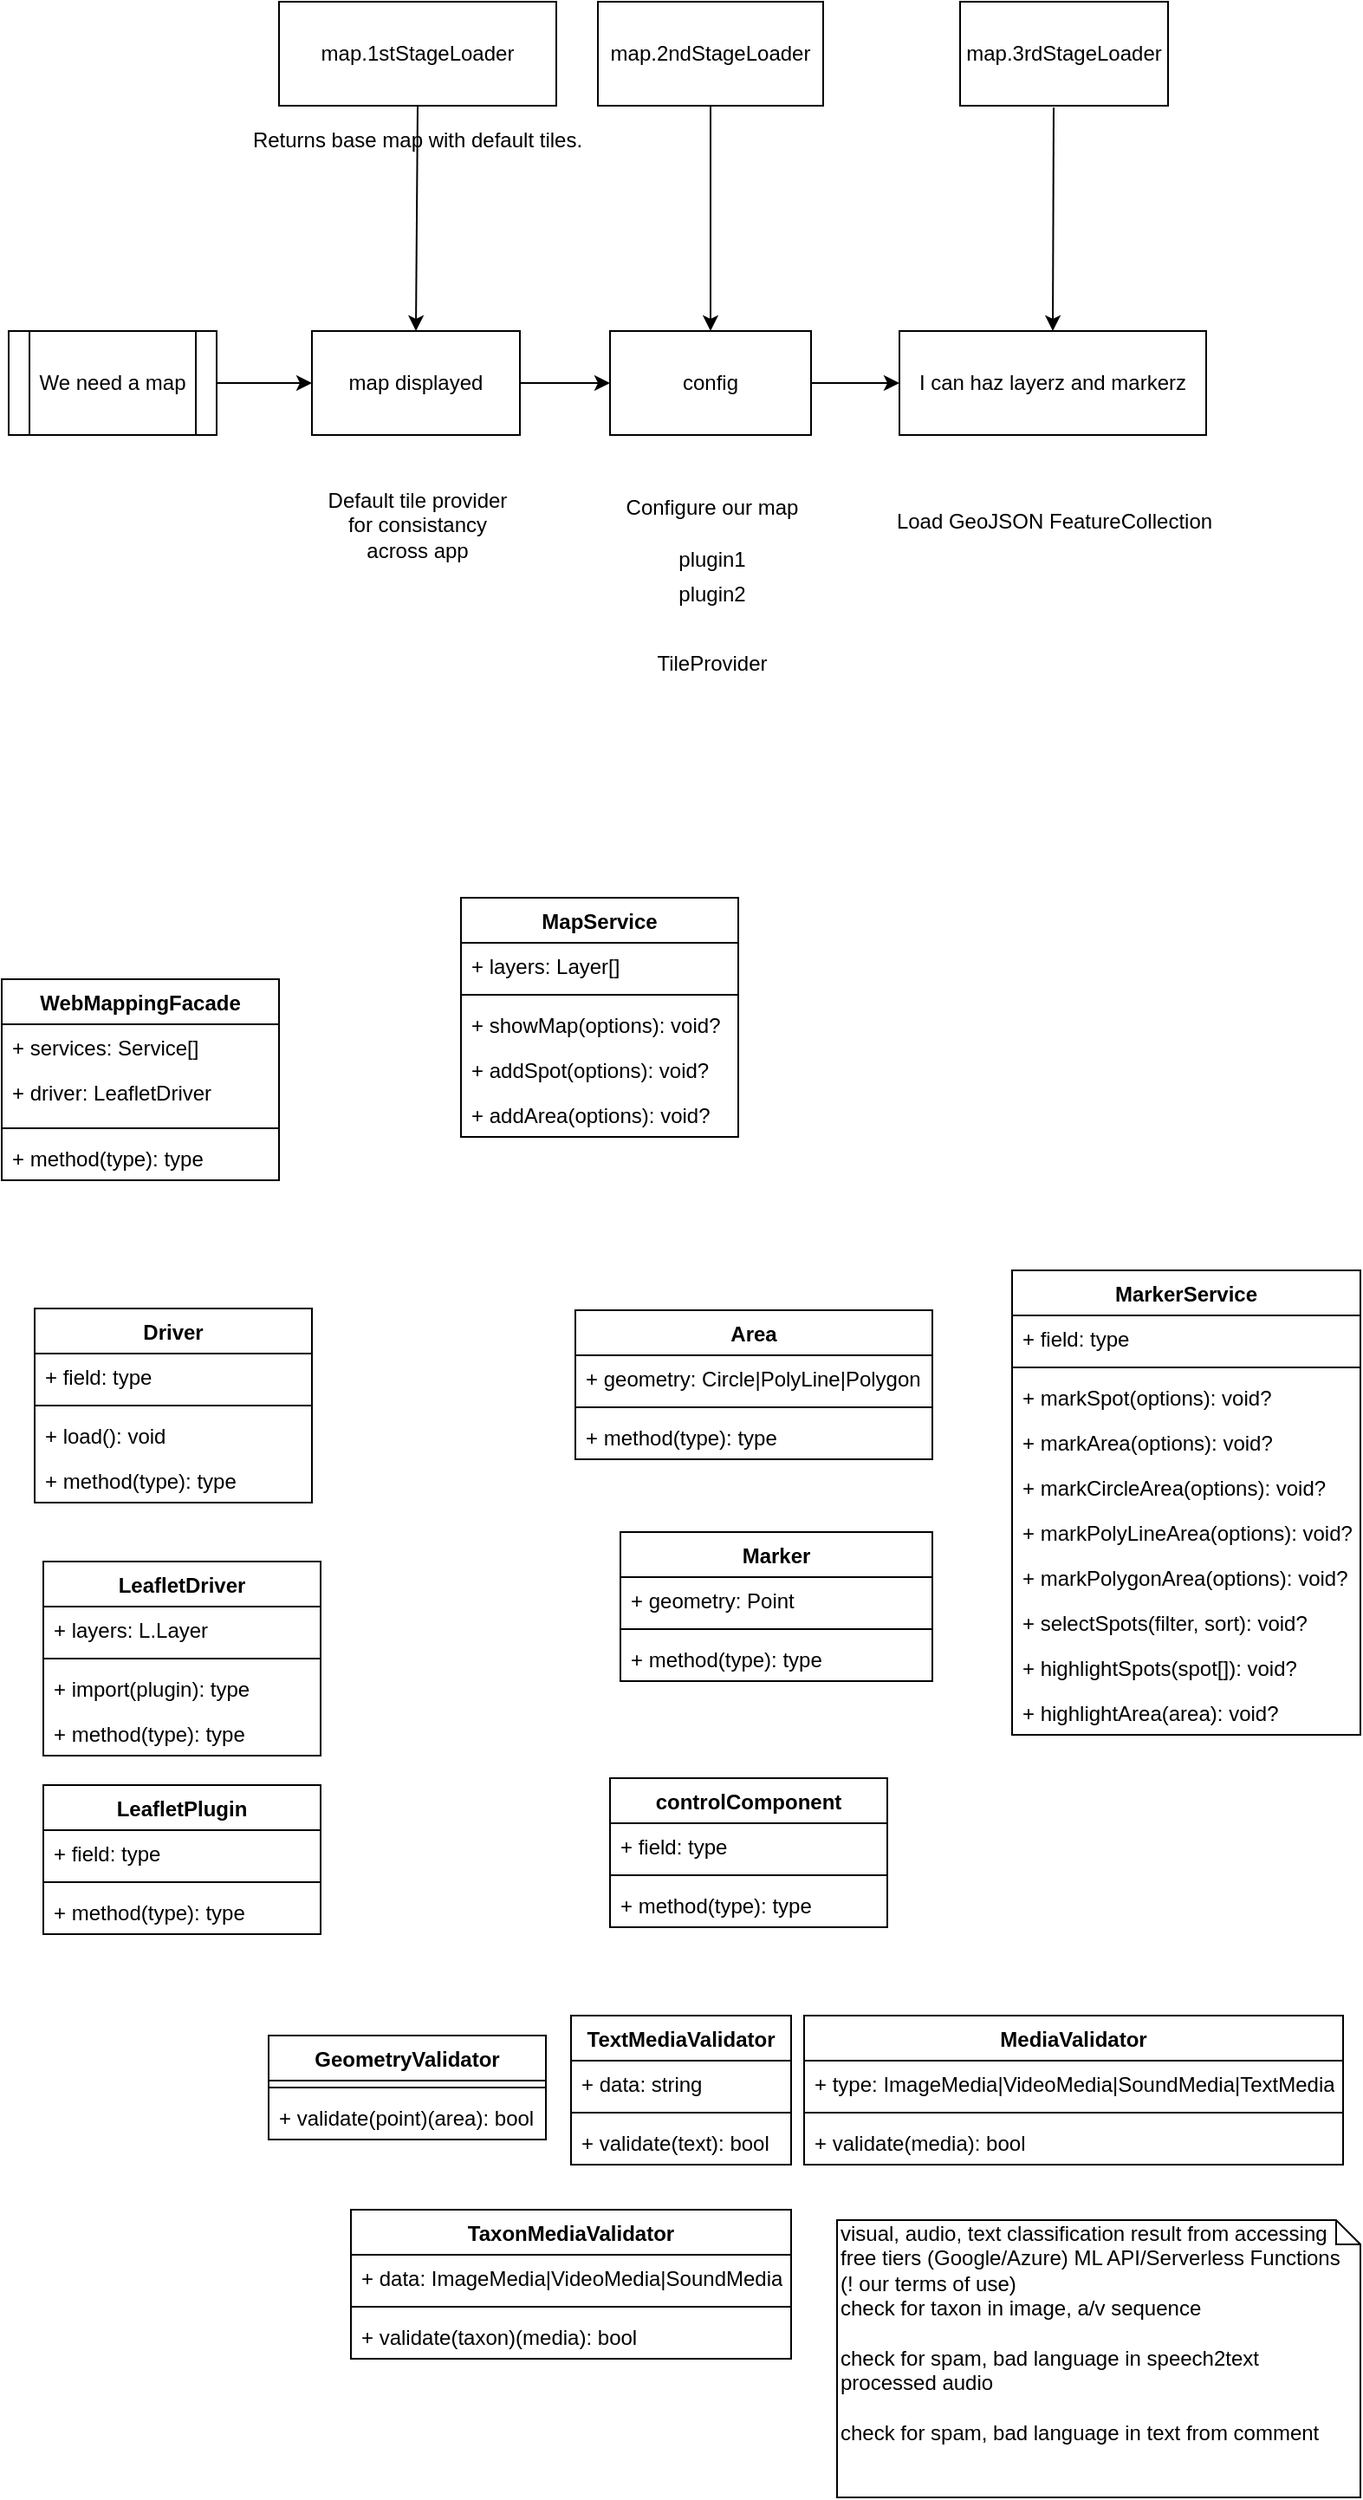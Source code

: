 <mxfile version="11.2.9" type="github" pages="1"><diagram id="44WcxMTBLlu7_FIOmo0_" name="Page-1"><mxGraphModel dx="1102" dy="521" grid="1" gridSize="10" guides="1" tooltips="1" connect="1" arrows="1" fold="1" page="1" pageScale="1" pageWidth="827" pageHeight="1169" math="0" shadow="0"><root><mxCell id="0"/><mxCell id="1" parent="0"/><mxCell id="wG6RrVICuDMRw2_Vimoa-1" value="" style="endArrow=classic;html=1;exitX=1;exitY=0.5;exitDx=0;exitDy=0;entryX=0;entryY=0.5;entryDx=0;entryDy=0;" edge="1" parent="1" source="wG6RrVICuDMRw2_Vimoa-31" target="wG6RrVICuDMRw2_Vimoa-5"><mxGeometry width="50" height="50" relative="1" as="geometry"><mxPoint x="10" y="390" as="sourcePoint"/><mxPoint x="60" y="340" as="targetPoint"/></mxGeometry></mxCell><mxCell id="wG6RrVICuDMRw2_Vimoa-2" value="" style="endArrow=classic;html=1;exitX=1;exitY=0.5;exitDx=0;exitDy=0;entryX=0;entryY=0.5;entryDx=0;entryDy=0;" edge="1" parent="1" source="wG6RrVICuDMRw2_Vimoa-5" target="wG6RrVICuDMRw2_Vimoa-20"><mxGeometry width="50" height="50" relative="1" as="geometry"><mxPoint x="20" y="480" as="sourcePoint"/><mxPoint x="70" y="430" as="targetPoint"/></mxGeometry></mxCell><mxCell id="wG6RrVICuDMRw2_Vimoa-3" value="" style="group" vertex="1" connectable="0" parent="1"><mxGeometry x="360" y="20" width="130" height="392" as="geometry"/></mxCell><mxCell id="wG6RrVICuDMRw2_Vimoa-4" value="" style="group" vertex="1" connectable="0" parent="wG6RrVICuDMRw2_Vimoa-3"><mxGeometry width="130" height="250" as="geometry"/></mxCell><mxCell id="wG6RrVICuDMRw2_Vimoa-5" value="config" style="rounded=0;whiteSpace=wrap;html=1;" vertex="1" parent="wG6RrVICuDMRw2_Vimoa-4"><mxGeometry x="7" y="190" width="116" height="60" as="geometry"/></mxCell><mxCell id="wG6RrVICuDMRw2_Vimoa-6" value="map.2ndStageLoader" style="rounded=0;whiteSpace=wrap;html=1;" vertex="1" parent="wG6RrVICuDMRw2_Vimoa-4"><mxGeometry width="130" height="60" as="geometry"/></mxCell><mxCell id="wG6RrVICuDMRw2_Vimoa-7" value="" style="endArrow=classic;html=1;entryX=0.5;entryY=0;entryDx=0;entryDy=0;exitX=0.5;exitY=1;exitDx=0;exitDy=0;" edge="1" parent="wG6RrVICuDMRw2_Vimoa-4" source="wG6RrVICuDMRw2_Vimoa-6" target="wG6RrVICuDMRw2_Vimoa-5"><mxGeometry width="50" height="50" relative="1" as="geometry"><mxPoint x="-340" y="470" as="sourcePoint"/><mxPoint x="-290" y="420" as="targetPoint"/></mxGeometry></mxCell><mxCell id="wG6RrVICuDMRw2_Vimoa-8" value="" style="group" vertex="1" connectable="0" parent="wG6RrVICuDMRw2_Vimoa-3"><mxGeometry x="8" y="282" width="116" height="110" as="geometry"/></mxCell><mxCell id="wG6RrVICuDMRw2_Vimoa-9" value="" style="group" vertex="1" connectable="0" parent="wG6RrVICuDMRw2_Vimoa-8"><mxGeometry width="116" height="110" as="geometry"/></mxCell><mxCell id="wG6RrVICuDMRw2_Vimoa-10" value="Configure our map" style="text;html=1;strokeColor=none;fillColor=none;align=center;verticalAlign=middle;whiteSpace=wrap;rounded=0;" vertex="1" parent="wG6RrVICuDMRw2_Vimoa-9"><mxGeometry width="116" height="20" as="geometry"/></mxCell><mxCell id="wG6RrVICuDMRw2_Vimoa-11" value="" style="group" vertex="1" connectable="0" parent="wG6RrVICuDMRw2_Vimoa-9"><mxGeometry x="5" y="30" width="106" height="80" as="geometry"/></mxCell><mxCell id="wG6RrVICuDMRw2_Vimoa-12" value="plugin1" style="text;html=1;strokeColor=none;fillColor=none;align=center;verticalAlign=middle;whiteSpace=wrap;rounded=0;" vertex="1" parent="wG6RrVICuDMRw2_Vimoa-11"><mxGeometry x="35" width="36" height="20" as="geometry"/></mxCell><mxCell id="wG6RrVICuDMRw2_Vimoa-13" style="edgeStyle=orthogonalEdgeStyle;rounded=0;orthogonalLoop=1;jettySize=auto;html=1;" edge="1" parent="wG6RrVICuDMRw2_Vimoa-11"><mxGeometry relative="1" as="geometry"><mxPoint x="85" y="20" as="sourcePoint"/><mxPoint x="85" y="20" as="targetPoint"/></mxGeometry></mxCell><mxCell id="wG6RrVICuDMRw2_Vimoa-14" value="plugin2" style="text;html=1;strokeColor=none;fillColor=none;align=center;verticalAlign=middle;whiteSpace=wrap;rounded=0;" vertex="1" parent="wG6RrVICuDMRw2_Vimoa-11"><mxGeometry x="35" y="20" width="36" height="20" as="geometry"/></mxCell><mxCell id="wG6RrVICuDMRw2_Vimoa-15" value="TileProvider" style="text;html=1;strokeColor=none;fillColor=none;align=center;verticalAlign=middle;whiteSpace=wrap;rounded=0;" vertex="1" parent="wG6RrVICuDMRw2_Vimoa-11"><mxGeometry y="60" width="106" height="20" as="geometry"/></mxCell><mxCell id="wG6RrVICuDMRw2_Vimoa-16" value="" style="group" vertex="1" connectable="0" parent="1"><mxGeometry x="524" y="20" width="199" height="310" as="geometry"/></mxCell><mxCell id="wG6RrVICuDMRw2_Vimoa-17" value="Load GeoJSON FeatureCollection" style="text;html=1;strokeColor=none;fillColor=none;align=center;verticalAlign=middle;whiteSpace=wrap;rounded=0;" vertex="1" parent="wG6RrVICuDMRw2_Vimoa-16"><mxGeometry y="290" width="199" height="20" as="geometry"/></mxCell><mxCell id="wG6RrVICuDMRw2_Vimoa-18" value="" style="group" vertex="1" connectable="0" parent="wG6RrVICuDMRw2_Vimoa-16"><mxGeometry x="10" width="177" height="250" as="geometry"/></mxCell><mxCell id="wG6RrVICuDMRw2_Vimoa-19" value="map.3rdStageLoader" style="rounded=0;whiteSpace=wrap;html=1;" vertex="1" parent="wG6RrVICuDMRw2_Vimoa-18"><mxGeometry x="35" width="120" height="60" as="geometry"/></mxCell><mxCell id="wG6RrVICuDMRw2_Vimoa-20" value="I can haz layerz and markerz" style="rounded=0;whiteSpace=wrap;html=1;" vertex="1" parent="wG6RrVICuDMRw2_Vimoa-18"><mxGeometry y="190" width="177" height="60" as="geometry"/></mxCell><mxCell id="wG6RrVICuDMRw2_Vimoa-21" value="" style="endArrow=classic;html=1;exitX=0.45;exitY=1.017;exitDx=0;exitDy=0;exitPerimeter=0;entryX=0.5;entryY=0;entryDx=0;entryDy=0;" edge="1" parent="wG6RrVICuDMRw2_Vimoa-18" source="wG6RrVICuDMRw2_Vimoa-19" target="wG6RrVICuDMRw2_Vimoa-20"><mxGeometry width="50" height="50" relative="1" as="geometry"><mxPoint x="-475" y="460" as="sourcePoint"/><mxPoint x="-425" y="410" as="targetPoint"/></mxGeometry></mxCell><mxCell id="wG6RrVICuDMRw2_Vimoa-22" value="" style="group" vertex="1" connectable="0" parent="1"><mxGeometry x="20" y="210" width="120" height="60" as="geometry"/></mxCell><mxCell id="wG6RrVICuDMRw2_Vimoa-23" value="" style="shape=process;whiteSpace=wrap;html=1;backgroundOutline=1;" vertex="1" parent="wG6RrVICuDMRw2_Vimoa-22"><mxGeometry width="120" height="60" as="geometry"/></mxCell><mxCell id="wG6RrVICuDMRw2_Vimoa-24" value="We need a map" style="text;html=1;strokeColor=none;fillColor=none;align=center;verticalAlign=middle;whiteSpace=wrap;rounded=0;" vertex="1" parent="wG6RrVICuDMRw2_Vimoa-22"><mxGeometry x="10" y="20" width="100" height="20" as="geometry"/></mxCell><mxCell id="wG6RrVICuDMRw2_Vimoa-25" value="" style="endArrow=classic;html=1;exitX=1;exitY=0.5;exitDx=0;exitDy=0;entryX=0;entryY=0.5;entryDx=0;entryDy=0;" edge="1" parent="1" source="wG6RrVICuDMRw2_Vimoa-23" target="wG6RrVICuDMRw2_Vimoa-31"><mxGeometry width="50" height="50" relative="1" as="geometry"><mxPoint x="10" y="390" as="sourcePoint"/><mxPoint x="60" y="340" as="targetPoint"/></mxGeometry></mxCell><mxCell id="wG6RrVICuDMRw2_Vimoa-26" value="" style="group" vertex="1" connectable="0" parent="1"><mxGeometry x="176" y="20" width="185" height="312" as="geometry"/></mxCell><mxCell id="wG6RrVICuDMRw2_Vimoa-27" value="" style="group" vertex="1" connectable="0" parent="wG6RrVICuDMRw2_Vimoa-26"><mxGeometry width="185" height="250" as="geometry"/></mxCell><mxCell id="wG6RrVICuDMRw2_Vimoa-28" value="" style="group" vertex="1" connectable="0" parent="wG6RrVICuDMRw2_Vimoa-27"><mxGeometry width="185" height="250" as="geometry"/></mxCell><mxCell id="wG6RrVICuDMRw2_Vimoa-29" value="map.1stStageLoader" style="rounded=0;whiteSpace=wrap;html=1;" vertex="1" parent="wG6RrVICuDMRw2_Vimoa-28"><mxGeometry width="160" height="60" as="geometry"/></mxCell><mxCell id="wG6RrVICuDMRw2_Vimoa-30" value="" style="endArrow=classic;html=1;exitX=0.5;exitY=1;exitDx=0;exitDy=0;entryX=0.5;entryY=0;entryDx=0;entryDy=0;" edge="1" parent="wG6RrVICuDMRw2_Vimoa-28" source="wG6RrVICuDMRw2_Vimoa-29" target="wG6RrVICuDMRw2_Vimoa-31"><mxGeometry width="50" height="50" relative="1" as="geometry"><mxPoint x="200" y="140" as="sourcePoint"/><mxPoint x="130" y="180" as="targetPoint"/></mxGeometry></mxCell><mxCell id="wG6RrVICuDMRw2_Vimoa-31" value="map displayed" style="rounded=0;whiteSpace=wrap;html=1;" vertex="1" parent="wG6RrVICuDMRw2_Vimoa-28"><mxGeometry x="19" y="190" width="120" height="60" as="geometry"/></mxCell><mxCell id="wG6RrVICuDMRw2_Vimoa-32" value="Returns base map with default tiles." style="text;html=1;strokeColor=none;fillColor=none;align=center;verticalAlign=middle;whiteSpace=wrap;rounded=0;" vertex="1" parent="wG6RrVICuDMRw2_Vimoa-28"><mxGeometry x="-25" y="70" width="210" height="20" as="geometry"/></mxCell><mxCell id="wG6RrVICuDMRw2_Vimoa-33" value="Default tile provider&lt;br&gt;for consistancy across app" style="text;html=1;strokeColor=none;fillColor=none;align=center;verticalAlign=middle;whiteSpace=wrap;rounded=0;" vertex="1" parent="wG6RrVICuDMRw2_Vimoa-26"><mxGeometry x="20" y="292" width="120" height="20" as="geometry"/></mxCell><mxCell id="wG6RrVICuDMRw2_Vimoa-34" value="" style="group" vertex="1" connectable="0" parent="1"><mxGeometry x="16" y="584" width="160" height="116" as="geometry"/></mxCell><mxCell id="wG6RrVICuDMRw2_Vimoa-35" value="WebMappingFacade" style="swimlane;fontStyle=1;align=center;verticalAlign=top;childLayout=stackLayout;horizontal=1;startSize=26;horizontalStack=0;resizeParent=1;resizeParentMax=0;resizeLast=0;collapsible=1;marginBottom=0;" vertex="1" parent="wG6RrVICuDMRw2_Vimoa-34"><mxGeometry width="160" height="116" as="geometry"/></mxCell><mxCell id="wG6RrVICuDMRw2_Vimoa-36" value="+ services: Service[]&#10;" style="text;strokeColor=none;fillColor=none;align=left;verticalAlign=top;spacingLeft=4;spacingRight=4;overflow=hidden;rotatable=0;points=[[0,0.5],[1,0.5]];portConstraint=eastwest;" vertex="1" parent="wG6RrVICuDMRw2_Vimoa-35"><mxGeometry y="26" width="160" height="26" as="geometry"/></mxCell><mxCell id="wG6RrVICuDMRw2_Vimoa-37" value="+ driver: LeafletDriver&#10;" style="text;strokeColor=none;fillColor=none;align=left;verticalAlign=top;spacingLeft=4;spacingRight=4;overflow=hidden;rotatable=0;points=[[0,0.5],[1,0.5]];portConstraint=eastwest;" vertex="1" parent="wG6RrVICuDMRw2_Vimoa-35"><mxGeometry y="52" width="160" height="30" as="geometry"/></mxCell><mxCell id="wG6RrVICuDMRw2_Vimoa-38" value="" style="line;strokeWidth=1;fillColor=none;align=left;verticalAlign=middle;spacingTop=-1;spacingLeft=3;spacingRight=3;rotatable=0;labelPosition=right;points=[];portConstraint=eastwest;" vertex="1" parent="wG6RrVICuDMRw2_Vimoa-35"><mxGeometry y="82" width="160" height="8" as="geometry"/></mxCell><mxCell id="wG6RrVICuDMRw2_Vimoa-39" value="+ method(type): type" style="text;strokeColor=none;fillColor=none;align=left;verticalAlign=top;spacingLeft=4;spacingRight=4;overflow=hidden;rotatable=0;points=[[0,0.5],[1,0.5]];portConstraint=eastwest;" vertex="1" parent="wG6RrVICuDMRw2_Vimoa-35"><mxGeometry y="90" width="160" height="26" as="geometry"/></mxCell><mxCell id="wG6RrVICuDMRw2_Vimoa-40" value="MapService" style="swimlane;fontStyle=1;align=center;verticalAlign=top;childLayout=stackLayout;horizontal=1;startSize=26;horizontalStack=0;resizeParent=1;resizeParentMax=0;resizeLast=0;collapsible=1;marginBottom=0;" vertex="1" parent="1"><mxGeometry x="281" y="537" width="160" height="138" as="geometry"/></mxCell><mxCell id="wG6RrVICuDMRw2_Vimoa-41" value="+ layers: Layer[]" style="text;strokeColor=none;fillColor=none;align=left;verticalAlign=top;spacingLeft=4;spacingRight=4;overflow=hidden;rotatable=0;points=[[0,0.5],[1,0.5]];portConstraint=eastwest;" vertex="1" parent="wG6RrVICuDMRw2_Vimoa-40"><mxGeometry y="26" width="160" height="26" as="geometry"/></mxCell><mxCell id="wG6RrVICuDMRw2_Vimoa-42" value="" style="line;strokeWidth=1;fillColor=none;align=left;verticalAlign=middle;spacingTop=-1;spacingLeft=3;spacingRight=3;rotatable=0;labelPosition=right;points=[];portConstraint=eastwest;" vertex="1" parent="wG6RrVICuDMRw2_Vimoa-40"><mxGeometry y="52" width="160" height="8" as="geometry"/></mxCell><mxCell id="wG6RrVICuDMRw2_Vimoa-43" value="+ showMap(options): void?" style="text;strokeColor=none;fillColor=none;align=left;verticalAlign=top;spacingLeft=4;spacingRight=4;overflow=hidden;rotatable=0;points=[[0,0.5],[1,0.5]];portConstraint=eastwest;" vertex="1" parent="wG6RrVICuDMRw2_Vimoa-40"><mxGeometry y="60" width="160" height="26" as="geometry"/></mxCell><mxCell id="wG6RrVICuDMRw2_Vimoa-44" value="+ addSpot(options): void?" style="text;strokeColor=none;fillColor=none;align=left;verticalAlign=top;spacingLeft=4;spacingRight=4;overflow=hidden;rotatable=0;points=[[0,0.5],[1,0.5]];portConstraint=eastwest;" vertex="1" parent="wG6RrVICuDMRw2_Vimoa-40"><mxGeometry y="86" width="160" height="26" as="geometry"/></mxCell><mxCell id="wG6RrVICuDMRw2_Vimoa-45" value="+ addArea(options): void?" style="text;strokeColor=none;fillColor=none;align=left;verticalAlign=top;spacingLeft=4;spacingRight=4;overflow=hidden;rotatable=0;points=[[0,0.5],[1,0.5]];portConstraint=eastwest;" vertex="1" parent="wG6RrVICuDMRw2_Vimoa-40"><mxGeometry y="112" width="160" height="26" as="geometry"/></mxCell><mxCell id="wG6RrVICuDMRw2_Vimoa-46" value="MarkerService" style="swimlane;fontStyle=1;align=center;verticalAlign=top;childLayout=stackLayout;horizontal=1;startSize=26;horizontalStack=0;resizeParent=1;resizeParentMax=0;resizeLast=0;collapsible=1;marginBottom=0;" vertex="1" parent="1"><mxGeometry x="599" y="752" width="201" height="268" as="geometry"/></mxCell><mxCell id="wG6RrVICuDMRw2_Vimoa-47" value="+ field: type" style="text;strokeColor=none;fillColor=none;align=left;verticalAlign=top;spacingLeft=4;spacingRight=4;overflow=hidden;rotatable=0;points=[[0,0.5],[1,0.5]];portConstraint=eastwest;" vertex="1" parent="wG6RrVICuDMRw2_Vimoa-46"><mxGeometry y="26" width="201" height="26" as="geometry"/></mxCell><mxCell id="wG6RrVICuDMRw2_Vimoa-48" value="" style="line;strokeWidth=1;fillColor=none;align=left;verticalAlign=middle;spacingTop=-1;spacingLeft=3;spacingRight=3;rotatable=0;labelPosition=right;points=[];portConstraint=eastwest;" vertex="1" parent="wG6RrVICuDMRw2_Vimoa-46"><mxGeometry y="52" width="201" height="8" as="geometry"/></mxCell><mxCell id="wG6RrVICuDMRw2_Vimoa-49" value="+ markSpot(options): void?" style="text;strokeColor=none;fillColor=none;align=left;verticalAlign=top;spacingLeft=4;spacingRight=4;overflow=hidden;rotatable=0;points=[[0,0.5],[1,0.5]];portConstraint=eastwest;" vertex="1" parent="wG6RrVICuDMRw2_Vimoa-46"><mxGeometry y="60" width="201" height="26" as="geometry"/></mxCell><mxCell id="wG6RrVICuDMRw2_Vimoa-50" value="+ markArea(options): void?" style="text;strokeColor=none;fillColor=none;align=left;verticalAlign=top;spacingLeft=4;spacingRight=4;overflow=hidden;rotatable=0;points=[[0,0.5],[1,0.5]];portConstraint=eastwest;" vertex="1" parent="wG6RrVICuDMRw2_Vimoa-46"><mxGeometry y="86" width="201" height="26" as="geometry"/></mxCell><mxCell id="wG6RrVICuDMRw2_Vimoa-51" value="+ markCircleArea(options): void?" style="text;strokeColor=none;fillColor=none;align=left;verticalAlign=top;spacingLeft=4;spacingRight=4;overflow=hidden;rotatable=0;points=[[0,0.5],[1,0.5]];portConstraint=eastwest;" vertex="1" parent="wG6RrVICuDMRw2_Vimoa-46"><mxGeometry y="112" width="201" height="26" as="geometry"/></mxCell><mxCell id="wG6RrVICuDMRw2_Vimoa-52" value="+ markPolyLineArea(options): void?" style="text;strokeColor=none;fillColor=none;align=left;verticalAlign=top;spacingLeft=4;spacingRight=4;overflow=hidden;rotatable=0;points=[[0,0.5],[1,0.5]];portConstraint=eastwest;" vertex="1" parent="wG6RrVICuDMRw2_Vimoa-46"><mxGeometry y="138" width="201" height="26" as="geometry"/></mxCell><mxCell id="wG6RrVICuDMRw2_Vimoa-53" value="+ markPolygonArea(options): void?" style="text;strokeColor=none;fillColor=none;align=left;verticalAlign=top;spacingLeft=4;spacingRight=4;overflow=hidden;rotatable=0;points=[[0,0.5],[1,0.5]];portConstraint=eastwest;" vertex="1" parent="wG6RrVICuDMRw2_Vimoa-46"><mxGeometry y="164" width="201" height="26" as="geometry"/></mxCell><mxCell id="wG6RrVICuDMRw2_Vimoa-54" value="+ selectSpots(filter, sort): void?" style="text;strokeColor=none;fillColor=none;align=left;verticalAlign=top;spacingLeft=4;spacingRight=4;overflow=hidden;rotatable=0;points=[[0,0.5],[1,0.5]];portConstraint=eastwest;" vertex="1" parent="wG6RrVICuDMRw2_Vimoa-46"><mxGeometry y="190" width="201" height="26" as="geometry"/></mxCell><mxCell id="wG6RrVICuDMRw2_Vimoa-55" value="+ highlightSpots(spot[]): void?" style="text;strokeColor=none;fillColor=none;align=left;verticalAlign=top;spacingLeft=4;spacingRight=4;overflow=hidden;rotatable=0;points=[[0,0.5],[1,0.5]];portConstraint=eastwest;" vertex="1" parent="wG6RrVICuDMRw2_Vimoa-46"><mxGeometry y="216" width="201" height="26" as="geometry"/></mxCell><mxCell id="wG6RrVICuDMRw2_Vimoa-56" value="+ highlightArea(area): void?" style="text;strokeColor=none;fillColor=none;align=left;verticalAlign=top;spacingLeft=4;spacingRight=4;overflow=hidden;rotatable=0;points=[[0,0.5],[1,0.5]];portConstraint=eastwest;" vertex="1" parent="wG6RrVICuDMRw2_Vimoa-46"><mxGeometry y="242" width="201" height="26" as="geometry"/></mxCell><mxCell id="wG6RrVICuDMRw2_Vimoa-57" value="Area" style="swimlane;fontStyle=1;align=center;verticalAlign=top;childLayout=stackLayout;horizontal=1;startSize=26;horizontalStack=0;resizeParent=1;resizeParentMax=0;resizeLast=0;collapsible=1;marginBottom=0;" vertex="1" parent="1"><mxGeometry x="347" y="775" width="206" height="86" as="geometry"/></mxCell><mxCell id="wG6RrVICuDMRw2_Vimoa-58" value="+ geometry: Circle|PolyLine|Polygon" style="text;strokeColor=none;fillColor=none;align=left;verticalAlign=top;spacingLeft=4;spacingRight=4;overflow=hidden;rotatable=0;points=[[0,0.5],[1,0.5]];portConstraint=eastwest;" vertex="1" parent="wG6RrVICuDMRw2_Vimoa-57"><mxGeometry y="26" width="206" height="26" as="geometry"/></mxCell><mxCell id="wG6RrVICuDMRw2_Vimoa-59" value="" style="line;strokeWidth=1;fillColor=none;align=left;verticalAlign=middle;spacingTop=-1;spacingLeft=3;spacingRight=3;rotatable=0;labelPosition=right;points=[];portConstraint=eastwest;" vertex="1" parent="wG6RrVICuDMRw2_Vimoa-57"><mxGeometry y="52" width="206" height="8" as="geometry"/></mxCell><mxCell id="wG6RrVICuDMRw2_Vimoa-60" value="+ method(type): type" style="text;strokeColor=none;fillColor=none;align=left;verticalAlign=top;spacingLeft=4;spacingRight=4;overflow=hidden;rotatable=0;points=[[0,0.5],[1,0.5]];portConstraint=eastwest;" vertex="1" parent="wG6RrVICuDMRw2_Vimoa-57"><mxGeometry y="60" width="206" height="26" as="geometry"/></mxCell><mxCell id="wG6RrVICuDMRw2_Vimoa-61" value="Driver" style="swimlane;fontStyle=1;align=center;verticalAlign=top;childLayout=stackLayout;horizontal=1;startSize=26;horizontalStack=0;resizeParent=1;resizeParentMax=0;resizeLast=0;collapsible=1;marginBottom=0;" vertex="1" parent="1"><mxGeometry x="35" y="774" width="160" height="112" as="geometry"/></mxCell><mxCell id="wG6RrVICuDMRw2_Vimoa-62" value="+ field: type" style="text;strokeColor=none;fillColor=none;align=left;verticalAlign=top;spacingLeft=4;spacingRight=4;overflow=hidden;rotatable=0;points=[[0,0.5],[1,0.5]];portConstraint=eastwest;" vertex="1" parent="wG6RrVICuDMRw2_Vimoa-61"><mxGeometry y="26" width="160" height="26" as="geometry"/></mxCell><mxCell id="wG6RrVICuDMRw2_Vimoa-63" value="" style="line;strokeWidth=1;fillColor=none;align=left;verticalAlign=middle;spacingTop=-1;spacingLeft=3;spacingRight=3;rotatable=0;labelPosition=right;points=[];portConstraint=eastwest;" vertex="1" parent="wG6RrVICuDMRw2_Vimoa-61"><mxGeometry y="52" width="160" height="8" as="geometry"/></mxCell><mxCell id="wG6RrVICuDMRw2_Vimoa-64" value="+ load(): void" style="text;strokeColor=none;fillColor=none;align=left;verticalAlign=top;spacingLeft=4;spacingRight=4;overflow=hidden;rotatable=0;points=[[0,0.5],[1,0.5]];portConstraint=eastwest;" vertex="1" parent="wG6RrVICuDMRw2_Vimoa-61"><mxGeometry y="60" width="160" height="26" as="geometry"/></mxCell><mxCell id="wG6RrVICuDMRw2_Vimoa-65" value="+ method(type): type" style="text;strokeColor=none;fillColor=none;align=left;verticalAlign=top;spacingLeft=4;spacingRight=4;overflow=hidden;rotatable=0;points=[[0,0.5],[1,0.5]];portConstraint=eastwest;" vertex="1" parent="wG6RrVICuDMRw2_Vimoa-61"><mxGeometry y="86" width="160" height="26" as="geometry"/></mxCell><mxCell id="wG6RrVICuDMRw2_Vimoa-66" value="LeafletDriver" style="swimlane;fontStyle=1;align=center;verticalAlign=top;childLayout=stackLayout;horizontal=1;startSize=26;horizontalStack=0;resizeParent=1;resizeParentMax=0;resizeLast=0;collapsible=1;marginBottom=0;" vertex="1" parent="1"><mxGeometry x="40" y="920" width="160" height="112" as="geometry"/></mxCell><mxCell id="wG6RrVICuDMRw2_Vimoa-67" value="+ layers: L.Layer" style="text;strokeColor=none;fillColor=none;align=left;verticalAlign=top;spacingLeft=4;spacingRight=4;overflow=hidden;rotatable=0;points=[[0,0.5],[1,0.5]];portConstraint=eastwest;" vertex="1" parent="wG6RrVICuDMRw2_Vimoa-66"><mxGeometry y="26" width="160" height="26" as="geometry"/></mxCell><mxCell id="wG6RrVICuDMRw2_Vimoa-68" value="" style="line;strokeWidth=1;fillColor=none;align=left;verticalAlign=middle;spacingTop=-1;spacingLeft=3;spacingRight=3;rotatable=0;labelPosition=right;points=[];portConstraint=eastwest;" vertex="1" parent="wG6RrVICuDMRw2_Vimoa-66"><mxGeometry y="52" width="160" height="8" as="geometry"/></mxCell><mxCell id="wG6RrVICuDMRw2_Vimoa-69" value="+ import(plugin): type" style="text;strokeColor=none;fillColor=none;align=left;verticalAlign=top;spacingLeft=4;spacingRight=4;overflow=hidden;rotatable=0;points=[[0,0.5],[1,0.5]];portConstraint=eastwest;" vertex="1" parent="wG6RrVICuDMRw2_Vimoa-66"><mxGeometry y="60" width="160" height="26" as="geometry"/></mxCell><mxCell id="wG6RrVICuDMRw2_Vimoa-70" value="+ method(type): type" style="text;strokeColor=none;fillColor=none;align=left;verticalAlign=top;spacingLeft=4;spacingRight=4;overflow=hidden;rotatable=0;points=[[0,0.5],[1,0.5]];portConstraint=eastwest;" vertex="1" parent="wG6RrVICuDMRw2_Vimoa-66"><mxGeometry y="86" width="160" height="26" as="geometry"/></mxCell><mxCell id="wG6RrVICuDMRw2_Vimoa-71" value="controlComponent&#10;" style="swimlane;fontStyle=1;align=center;verticalAlign=top;childLayout=stackLayout;horizontal=1;startSize=26;horizontalStack=0;resizeParent=1;resizeParentMax=0;resizeLast=0;collapsible=1;marginBottom=0;" vertex="1" parent="1"><mxGeometry x="367" y="1045" width="160" height="86" as="geometry"/></mxCell><mxCell id="wG6RrVICuDMRw2_Vimoa-72" value="+ field: type" style="text;strokeColor=none;fillColor=none;align=left;verticalAlign=top;spacingLeft=4;spacingRight=4;overflow=hidden;rotatable=0;points=[[0,0.5],[1,0.5]];portConstraint=eastwest;" vertex="1" parent="wG6RrVICuDMRw2_Vimoa-71"><mxGeometry y="26" width="160" height="26" as="geometry"/></mxCell><mxCell id="wG6RrVICuDMRw2_Vimoa-73" value="" style="line;strokeWidth=1;fillColor=none;align=left;verticalAlign=middle;spacingTop=-1;spacingLeft=3;spacingRight=3;rotatable=0;labelPosition=right;points=[];portConstraint=eastwest;" vertex="1" parent="wG6RrVICuDMRw2_Vimoa-71"><mxGeometry y="52" width="160" height="8" as="geometry"/></mxCell><mxCell id="wG6RrVICuDMRw2_Vimoa-74" value="+ method(type): type" style="text;strokeColor=none;fillColor=none;align=left;verticalAlign=top;spacingLeft=4;spacingRight=4;overflow=hidden;rotatable=0;points=[[0,0.5],[1,0.5]];portConstraint=eastwest;" vertex="1" parent="wG6RrVICuDMRw2_Vimoa-71"><mxGeometry y="60" width="160" height="26" as="geometry"/></mxCell><mxCell id="wG6RrVICuDMRw2_Vimoa-75" value="LeafletPlugin" style="swimlane;fontStyle=1;align=center;verticalAlign=top;childLayout=stackLayout;horizontal=1;startSize=26;horizontalStack=0;resizeParent=1;resizeParentMax=0;resizeLast=0;collapsible=1;marginBottom=0;" vertex="1" parent="1"><mxGeometry x="40" y="1049" width="160" height="86" as="geometry"/></mxCell><mxCell id="wG6RrVICuDMRw2_Vimoa-76" value="+ field: type" style="text;strokeColor=none;fillColor=none;align=left;verticalAlign=top;spacingLeft=4;spacingRight=4;overflow=hidden;rotatable=0;points=[[0,0.5],[1,0.5]];portConstraint=eastwest;" vertex="1" parent="wG6RrVICuDMRw2_Vimoa-75"><mxGeometry y="26" width="160" height="26" as="geometry"/></mxCell><mxCell id="wG6RrVICuDMRw2_Vimoa-77" value="" style="line;strokeWidth=1;fillColor=none;align=left;verticalAlign=middle;spacingTop=-1;spacingLeft=3;spacingRight=3;rotatable=0;labelPosition=right;points=[];portConstraint=eastwest;" vertex="1" parent="wG6RrVICuDMRw2_Vimoa-75"><mxGeometry y="52" width="160" height="8" as="geometry"/></mxCell><mxCell id="wG6RrVICuDMRw2_Vimoa-78" value="+ method(type): type" style="text;strokeColor=none;fillColor=none;align=left;verticalAlign=top;spacingLeft=4;spacingRight=4;overflow=hidden;rotatable=0;points=[[0,0.5],[1,0.5]];portConstraint=eastwest;" vertex="1" parent="wG6RrVICuDMRw2_Vimoa-75"><mxGeometry y="60" width="160" height="26" as="geometry"/></mxCell><mxCell id="wG6RrVICuDMRw2_Vimoa-79" value="GeometryValidator" style="swimlane;fontStyle=1;align=center;verticalAlign=top;childLayout=stackLayout;horizontal=1;startSize=26;horizontalStack=0;resizeParent=1;resizeParentMax=0;resizeLast=0;collapsible=1;marginBottom=0;" vertex="1" parent="1"><mxGeometry x="170" y="1193.5" width="160" height="60" as="geometry"/></mxCell><mxCell id="wG6RrVICuDMRw2_Vimoa-80" value="" style="line;strokeWidth=1;fillColor=none;align=left;verticalAlign=middle;spacingTop=-1;spacingLeft=3;spacingRight=3;rotatable=0;labelPosition=right;points=[];portConstraint=eastwest;" vertex="1" parent="wG6RrVICuDMRw2_Vimoa-79"><mxGeometry y="26" width="160" height="8" as="geometry"/></mxCell><mxCell id="wG6RrVICuDMRw2_Vimoa-81" value="+ validate(point)(area): bool" style="text;strokeColor=none;fillColor=none;align=left;verticalAlign=top;spacingLeft=4;spacingRight=4;overflow=hidden;rotatable=0;points=[[0,0.5],[1,0.5]];portConstraint=eastwest;" vertex="1" parent="wG6RrVICuDMRw2_Vimoa-79"><mxGeometry y="34" width="160" height="26" as="geometry"/></mxCell><mxCell id="wG6RrVICuDMRw2_Vimoa-82" value="MediaValidator" style="swimlane;fontStyle=1;align=center;verticalAlign=top;childLayout=stackLayout;horizontal=1;startSize=26;horizontalStack=0;resizeParent=1;resizeParentMax=0;resizeLast=0;collapsible=1;marginBottom=0;" vertex="1" parent="1"><mxGeometry x="479" y="1182" width="311" height="86" as="geometry"/></mxCell><mxCell id="wG6RrVICuDMRw2_Vimoa-83" value="+ type: ImageMedia|VideoMedia|SoundMedia|TextMedia" style="text;strokeColor=none;fillColor=none;align=left;verticalAlign=top;spacingLeft=4;spacingRight=4;overflow=hidden;rotatable=0;points=[[0,0.5],[1,0.5]];portConstraint=eastwest;" vertex="1" parent="wG6RrVICuDMRw2_Vimoa-82"><mxGeometry y="26" width="311" height="26" as="geometry"/></mxCell><mxCell id="wG6RrVICuDMRw2_Vimoa-84" value="" style="line;strokeWidth=1;fillColor=none;align=left;verticalAlign=middle;spacingTop=-1;spacingLeft=3;spacingRight=3;rotatable=0;labelPosition=right;points=[];portConstraint=eastwest;" vertex="1" parent="wG6RrVICuDMRw2_Vimoa-82"><mxGeometry y="52" width="311" height="8" as="geometry"/></mxCell><mxCell id="wG6RrVICuDMRw2_Vimoa-85" value="+ validate(media): bool" style="text;strokeColor=none;fillColor=none;align=left;verticalAlign=top;spacingLeft=4;spacingRight=4;overflow=hidden;rotatable=0;points=[[0,0.5],[1,0.5]];portConstraint=eastwest;" vertex="1" parent="wG6RrVICuDMRw2_Vimoa-82"><mxGeometry y="60" width="311" height="26" as="geometry"/></mxCell><mxCell id="wG6RrVICuDMRw2_Vimoa-86" value="visual, audio, text classification result from accessing&lt;br&gt;free tiers (Google/Azure) ML API/Serverless Functions&lt;br&gt;(! our terms of use)&lt;br&gt;check for taxon in image, a/v sequence&lt;br&gt;&lt;br&gt;check for spam, bad language in speech2text processed audio&lt;br&gt;&lt;br&gt;check for spam, bad language in text from comment" style="shape=note;whiteSpace=wrap;html=1;size=14;verticalAlign=top;align=left;spacingTop=-6;" vertex="1" parent="1"><mxGeometry x="498" y="1300" width="302" height="160" as="geometry"/></mxCell><mxCell id="wG6RrVICuDMRw2_Vimoa-87" value="TaxonMediaValidator" style="swimlane;fontStyle=1;align=center;verticalAlign=top;childLayout=stackLayout;horizontal=1;startSize=26;horizontalStack=0;resizeParent=1;resizeParentMax=0;resizeLast=0;collapsible=1;marginBottom=0;" vertex="1" parent="1"><mxGeometry x="217.5" y="1294" width="254" height="86" as="geometry"/></mxCell><mxCell id="wG6RrVICuDMRw2_Vimoa-88" value="+ data: ImageMedia|VideoMedia|SoundMedia" style="text;strokeColor=none;fillColor=none;align=left;verticalAlign=top;spacingLeft=4;spacingRight=4;overflow=hidden;rotatable=0;points=[[0,0.5],[1,0.5]];portConstraint=eastwest;" vertex="1" parent="wG6RrVICuDMRw2_Vimoa-87"><mxGeometry y="26" width="254" height="26" as="geometry"/></mxCell><mxCell id="wG6RrVICuDMRw2_Vimoa-89" value="" style="line;strokeWidth=1;fillColor=none;align=left;verticalAlign=middle;spacingTop=-1;spacingLeft=3;spacingRight=3;rotatable=0;labelPosition=right;points=[];portConstraint=eastwest;" vertex="1" parent="wG6RrVICuDMRw2_Vimoa-87"><mxGeometry y="52" width="254" height="8" as="geometry"/></mxCell><mxCell id="wG6RrVICuDMRw2_Vimoa-90" value="+ validate(taxon)(media): bool" style="text;strokeColor=none;fillColor=none;align=left;verticalAlign=top;spacingLeft=4;spacingRight=4;overflow=hidden;rotatable=0;points=[[0,0.5],[1,0.5]];portConstraint=eastwest;" vertex="1" parent="wG6RrVICuDMRw2_Vimoa-87"><mxGeometry y="60" width="254" height="26" as="geometry"/></mxCell><mxCell id="wG6RrVICuDMRw2_Vimoa-91" value="TextMediaValidator" style="swimlane;fontStyle=1;align=center;verticalAlign=top;childLayout=stackLayout;horizontal=1;startSize=26;horizontalStack=0;resizeParent=1;resizeParentMax=0;resizeLast=0;collapsible=1;marginBottom=0;" vertex="1" parent="1"><mxGeometry x="344.5" y="1182" width="127" height="86" as="geometry"/></mxCell><mxCell id="wG6RrVICuDMRw2_Vimoa-92" value="+ data: string" style="text;strokeColor=none;fillColor=none;align=left;verticalAlign=top;spacingLeft=4;spacingRight=4;overflow=hidden;rotatable=0;points=[[0,0.5],[1,0.5]];portConstraint=eastwest;" vertex="1" parent="wG6RrVICuDMRw2_Vimoa-91"><mxGeometry y="26" width="127" height="26" as="geometry"/></mxCell><mxCell id="wG6RrVICuDMRw2_Vimoa-93" value="" style="line;strokeWidth=1;fillColor=none;align=left;verticalAlign=middle;spacingTop=-1;spacingLeft=3;spacingRight=3;rotatable=0;labelPosition=right;points=[];portConstraint=eastwest;" vertex="1" parent="wG6RrVICuDMRw2_Vimoa-91"><mxGeometry y="52" width="127" height="8" as="geometry"/></mxCell><mxCell id="wG6RrVICuDMRw2_Vimoa-94" value="+ validate(text): bool" style="text;strokeColor=none;fillColor=none;align=left;verticalAlign=top;spacingLeft=4;spacingRight=4;overflow=hidden;rotatable=0;points=[[0,0.5],[1,0.5]];portConstraint=eastwest;" vertex="1" parent="wG6RrVICuDMRw2_Vimoa-91"><mxGeometry y="60" width="127" height="26" as="geometry"/></mxCell><mxCell id="wG6RrVICuDMRw2_Vimoa-95" value="Marker" style="swimlane;fontStyle=1;align=center;verticalAlign=top;childLayout=stackLayout;horizontal=1;startSize=26;horizontalStack=0;resizeParent=1;resizeParentMax=0;resizeLast=0;collapsible=1;marginBottom=0;" vertex="1" parent="1"><mxGeometry x="373" y="903" width="180" height="86" as="geometry"/></mxCell><mxCell id="wG6RrVICuDMRw2_Vimoa-96" value="+ geometry: Point" style="text;strokeColor=none;fillColor=none;align=left;verticalAlign=top;spacingLeft=4;spacingRight=4;overflow=hidden;rotatable=0;points=[[0,0.5],[1,0.5]];portConstraint=eastwest;" vertex="1" parent="wG6RrVICuDMRw2_Vimoa-95"><mxGeometry y="26" width="180" height="26" as="geometry"/></mxCell><mxCell id="wG6RrVICuDMRw2_Vimoa-97" value="" style="line;strokeWidth=1;fillColor=none;align=left;verticalAlign=middle;spacingTop=-1;spacingLeft=3;spacingRight=3;rotatable=0;labelPosition=right;points=[];portConstraint=eastwest;" vertex="1" parent="wG6RrVICuDMRw2_Vimoa-95"><mxGeometry y="52" width="180" height="8" as="geometry"/></mxCell><mxCell id="wG6RrVICuDMRw2_Vimoa-98" value="+ method(type): type" style="text;strokeColor=none;fillColor=none;align=left;verticalAlign=top;spacingLeft=4;spacingRight=4;overflow=hidden;rotatable=0;points=[[0,0.5],[1,0.5]];portConstraint=eastwest;" vertex="1" parent="wG6RrVICuDMRw2_Vimoa-95"><mxGeometry y="60" width="180" height="26" as="geometry"/></mxCell></root></mxGraphModel></diagram></mxfile>